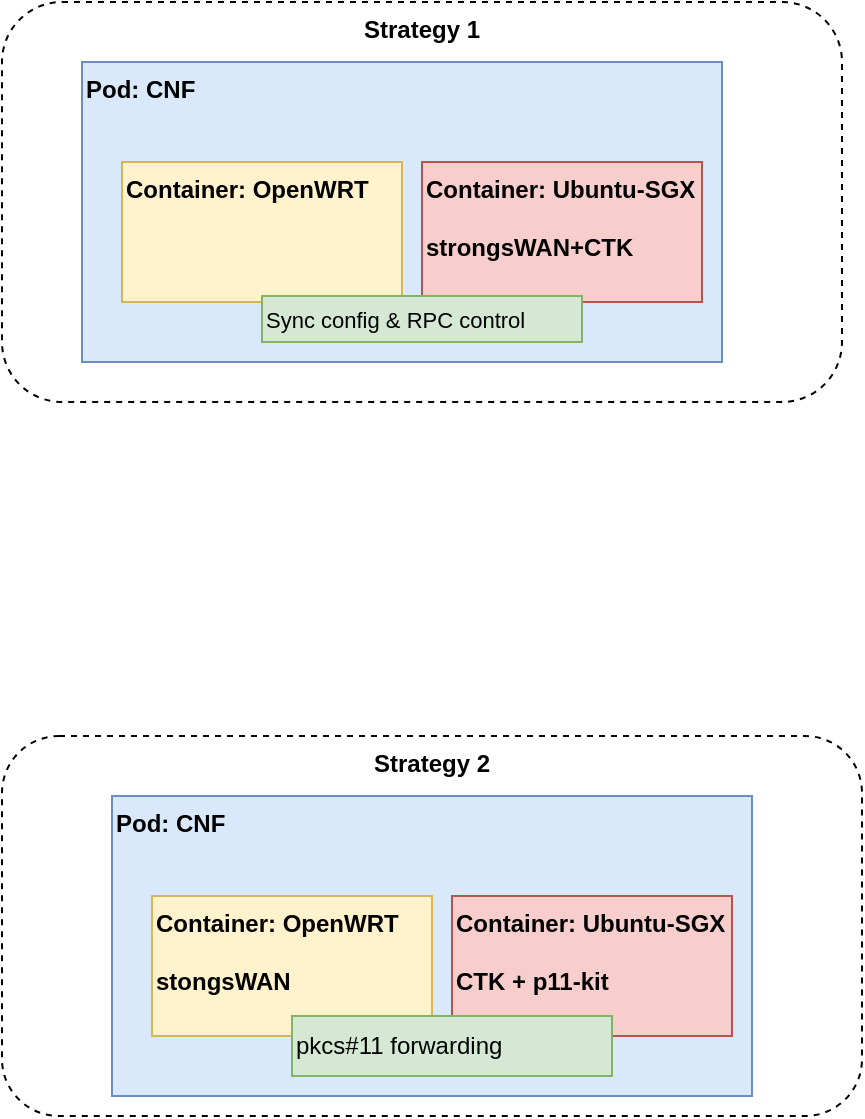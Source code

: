 <mxfile version="16.6.4" type="github">
  <diagram id="pVyiBYiDIqIs_Qr44YTB" name="Page-1">
    <mxGraphModel dx="775" dy="393" grid="0" gridSize="10" guides="1" tooltips="1" connect="1" arrows="1" fold="1" page="1" pageScale="1" pageWidth="850" pageHeight="1100" math="0" shadow="0">
      <root>
        <mxCell id="0" />
        <mxCell id="1" parent="0" />
        <mxCell id="IhZy6Js9nY17kt_XiZze-11" value="Strategy 2" style="rounded=1;whiteSpace=wrap;html=1;dashed=1;fillColor=none;verticalAlign=top;align=center;fontStyle=1" parent="1" vertex="1">
          <mxGeometry x="155" y="539" width="430" height="190" as="geometry" />
        </mxCell>
        <mxCell id="IhZy6Js9nY17kt_XiZze-6" value="Strategy 1" style="rounded=1;whiteSpace=wrap;html=1;dashed=1;fillColor=none;verticalAlign=top;align=center;fontStyle=1" parent="1" vertex="1">
          <mxGeometry x="155" y="172" width="420" height="200" as="geometry" />
        </mxCell>
        <mxCell id="IhZy6Js9nY17kt_XiZze-2" value="Pod: CNF" style="rounded=0;whiteSpace=wrap;html=1;fillColor=#dae8fc;strokeColor=#6c8ebf;align=left;verticalAlign=top;fontStyle=1" parent="1" vertex="1">
          <mxGeometry x="195" y="202" width="320" height="150" as="geometry" />
        </mxCell>
        <mxCell id="IhZy6Js9nY17kt_XiZze-3" value="Container: OpenWRT" style="rounded=0;whiteSpace=wrap;html=1;fillColor=#fff2cc;strokeColor=#d6b656;align=left;verticalAlign=top;fontStyle=1;" parent="1" vertex="1">
          <mxGeometry x="215" y="252" width="140" height="70" as="geometry" />
        </mxCell>
        <mxCell id="IhZy6Js9nY17kt_XiZze-4" value="Container: Ubuntu-SGX&lt;br&gt;&lt;br&gt;strongsWAN+CTK" style="rounded=0;whiteSpace=wrap;html=1;fillColor=#f8cecc;strokeColor=#b85450;align=left;verticalAlign=top;fontStyle=1;" parent="1" vertex="1">
          <mxGeometry x="365" y="252" width="140" height="70" as="geometry" />
        </mxCell>
        <mxCell id="IhZy6Js9nY17kt_XiZze-5" value="&lt;span style=&quot;font-weight: normal&quot;&gt;&lt;font style=&quot;font-size: 11px&quot;&gt;Sync config &amp;amp; RPC control&lt;/font&gt;&lt;/span&gt;" style="rounded=0;whiteSpace=wrap;html=1;fillColor=#d5e8d4;strokeColor=#82b366;align=left;verticalAlign=middle;fontStyle=1" parent="1" vertex="1">
          <mxGeometry x="285" y="319" width="160" height="23" as="geometry" />
        </mxCell>
        <mxCell id="IhZy6Js9nY17kt_XiZze-7" value="Pod: CNF" style="rounded=0;whiteSpace=wrap;html=1;fillColor=#dae8fc;strokeColor=#6c8ebf;align=left;verticalAlign=top;fontStyle=1" parent="1" vertex="1">
          <mxGeometry x="210" y="569" width="320" height="150" as="geometry" />
        </mxCell>
        <mxCell id="IhZy6Js9nY17kt_XiZze-8" value="Container: OpenWRT&lt;br&gt;&lt;br&gt;stongsWAN" style="rounded=0;whiteSpace=wrap;html=1;fillColor=#fff2cc;strokeColor=#d6b656;align=left;verticalAlign=top;fontStyle=1;" parent="1" vertex="1">
          <mxGeometry x="230" y="619" width="140" height="70" as="geometry" />
        </mxCell>
        <mxCell id="IhZy6Js9nY17kt_XiZze-9" value="Container: Ubuntu-SGX&lt;br&gt;&lt;br&gt;CTK + p11-kit" style="rounded=0;whiteSpace=wrap;html=1;fillColor=#f8cecc;strokeColor=#b85450;align=left;verticalAlign=top;fontStyle=1;" parent="1" vertex="1">
          <mxGeometry x="380" y="619" width="140" height="70" as="geometry" />
        </mxCell>
        <mxCell id="IhZy6Js9nY17kt_XiZze-10" value="pkcs#11 forwarding&amp;nbsp;" style="rounded=0;whiteSpace=wrap;html=1;fillColor=#d5e8d4;strokeColor=#82b366;align=left;verticalAlign=middle;fontStyle=0" parent="1" vertex="1">
          <mxGeometry x="300" y="679" width="160" height="30" as="geometry" />
        </mxCell>
      </root>
    </mxGraphModel>
  </diagram>
</mxfile>
